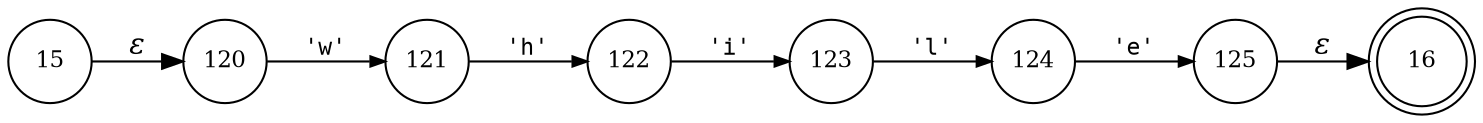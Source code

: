 digraph ATN {
rankdir=LR;
s16[fontsize=11, label="16", shape=doublecircle, fixedsize=true, width=.6];
s120[fontsize=11,label="120", shape=circle, fixedsize=true, width=.55, peripheries=1];
s121[fontsize=11,label="121", shape=circle, fixedsize=true, width=.55, peripheries=1];
s122[fontsize=11,label="122", shape=circle, fixedsize=true, width=.55, peripheries=1];
s123[fontsize=11,label="123", shape=circle, fixedsize=true, width=.55, peripheries=1];
s124[fontsize=11,label="124", shape=circle, fixedsize=true, width=.55, peripheries=1];
s125[fontsize=11,label="125", shape=circle, fixedsize=true, width=.55, peripheries=1];
s15[fontsize=11,label="15", shape=circle, fixedsize=true, width=.55, peripheries=1];
s15 -> s120 [fontname="Times-Italic", label="&epsilon;"];
s120 -> s121 [fontsize=11, fontname="Courier", arrowsize=.7, label = "'w'", arrowhead = normal];
s121 -> s122 [fontsize=11, fontname="Courier", arrowsize=.7, label = "'h'", arrowhead = normal];
s122 -> s123 [fontsize=11, fontname="Courier", arrowsize=.7, label = "'i'", arrowhead = normal];
s123 -> s124 [fontsize=11, fontname="Courier", arrowsize=.7, label = "'l'", arrowhead = normal];
s124 -> s125 [fontsize=11, fontname="Courier", arrowsize=.7, label = "'e'", arrowhead = normal];
s125 -> s16 [fontname="Times-Italic", label="&epsilon;"];
}